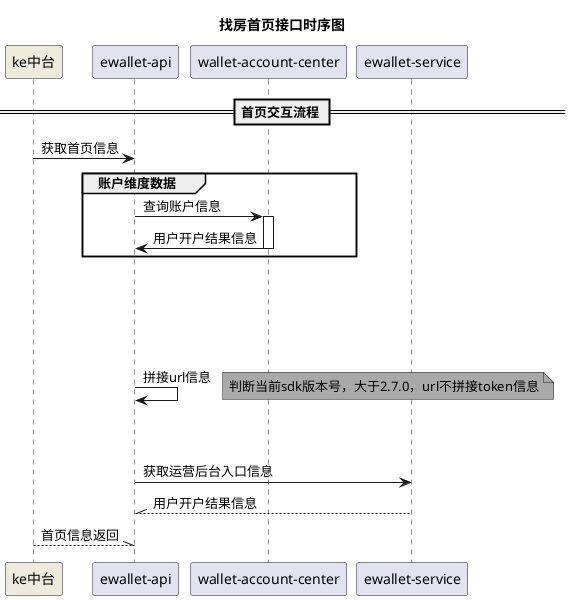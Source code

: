 @startuml
title 找房首页接口时序图
participant ke中台 #EEEBDC
participant "ewallet-api"
participant "wallet-account-center"
participant "ewallet-service"
== 首页交互流程 ==

ke中台 -> "ewallet-api": 获取首页信息
group 账户维度数据
"ewallet-api" -> "wallet-account-center": 查询账户信息
activate "wallet-account-center"
"ewallet-api" <- "wallet-account-center": 用户开户结果信息
deactivate "wallet-account-center"

end


||100||

"ewallet-api" -> "ewallet-api": 拼接url信息
note right #DarkGrey
判断当前sdk版本号，大于2.7.0，url不拼接token信息
end note

||50||


"ewallet-api" -> "ewallet-service": 获取运营后台入口信息

"ewallet-service" --\\ "ewallet-api": 用户开户结果信息

ke中台 --\\ "ewallet-api": 首页信息返回


@enduml